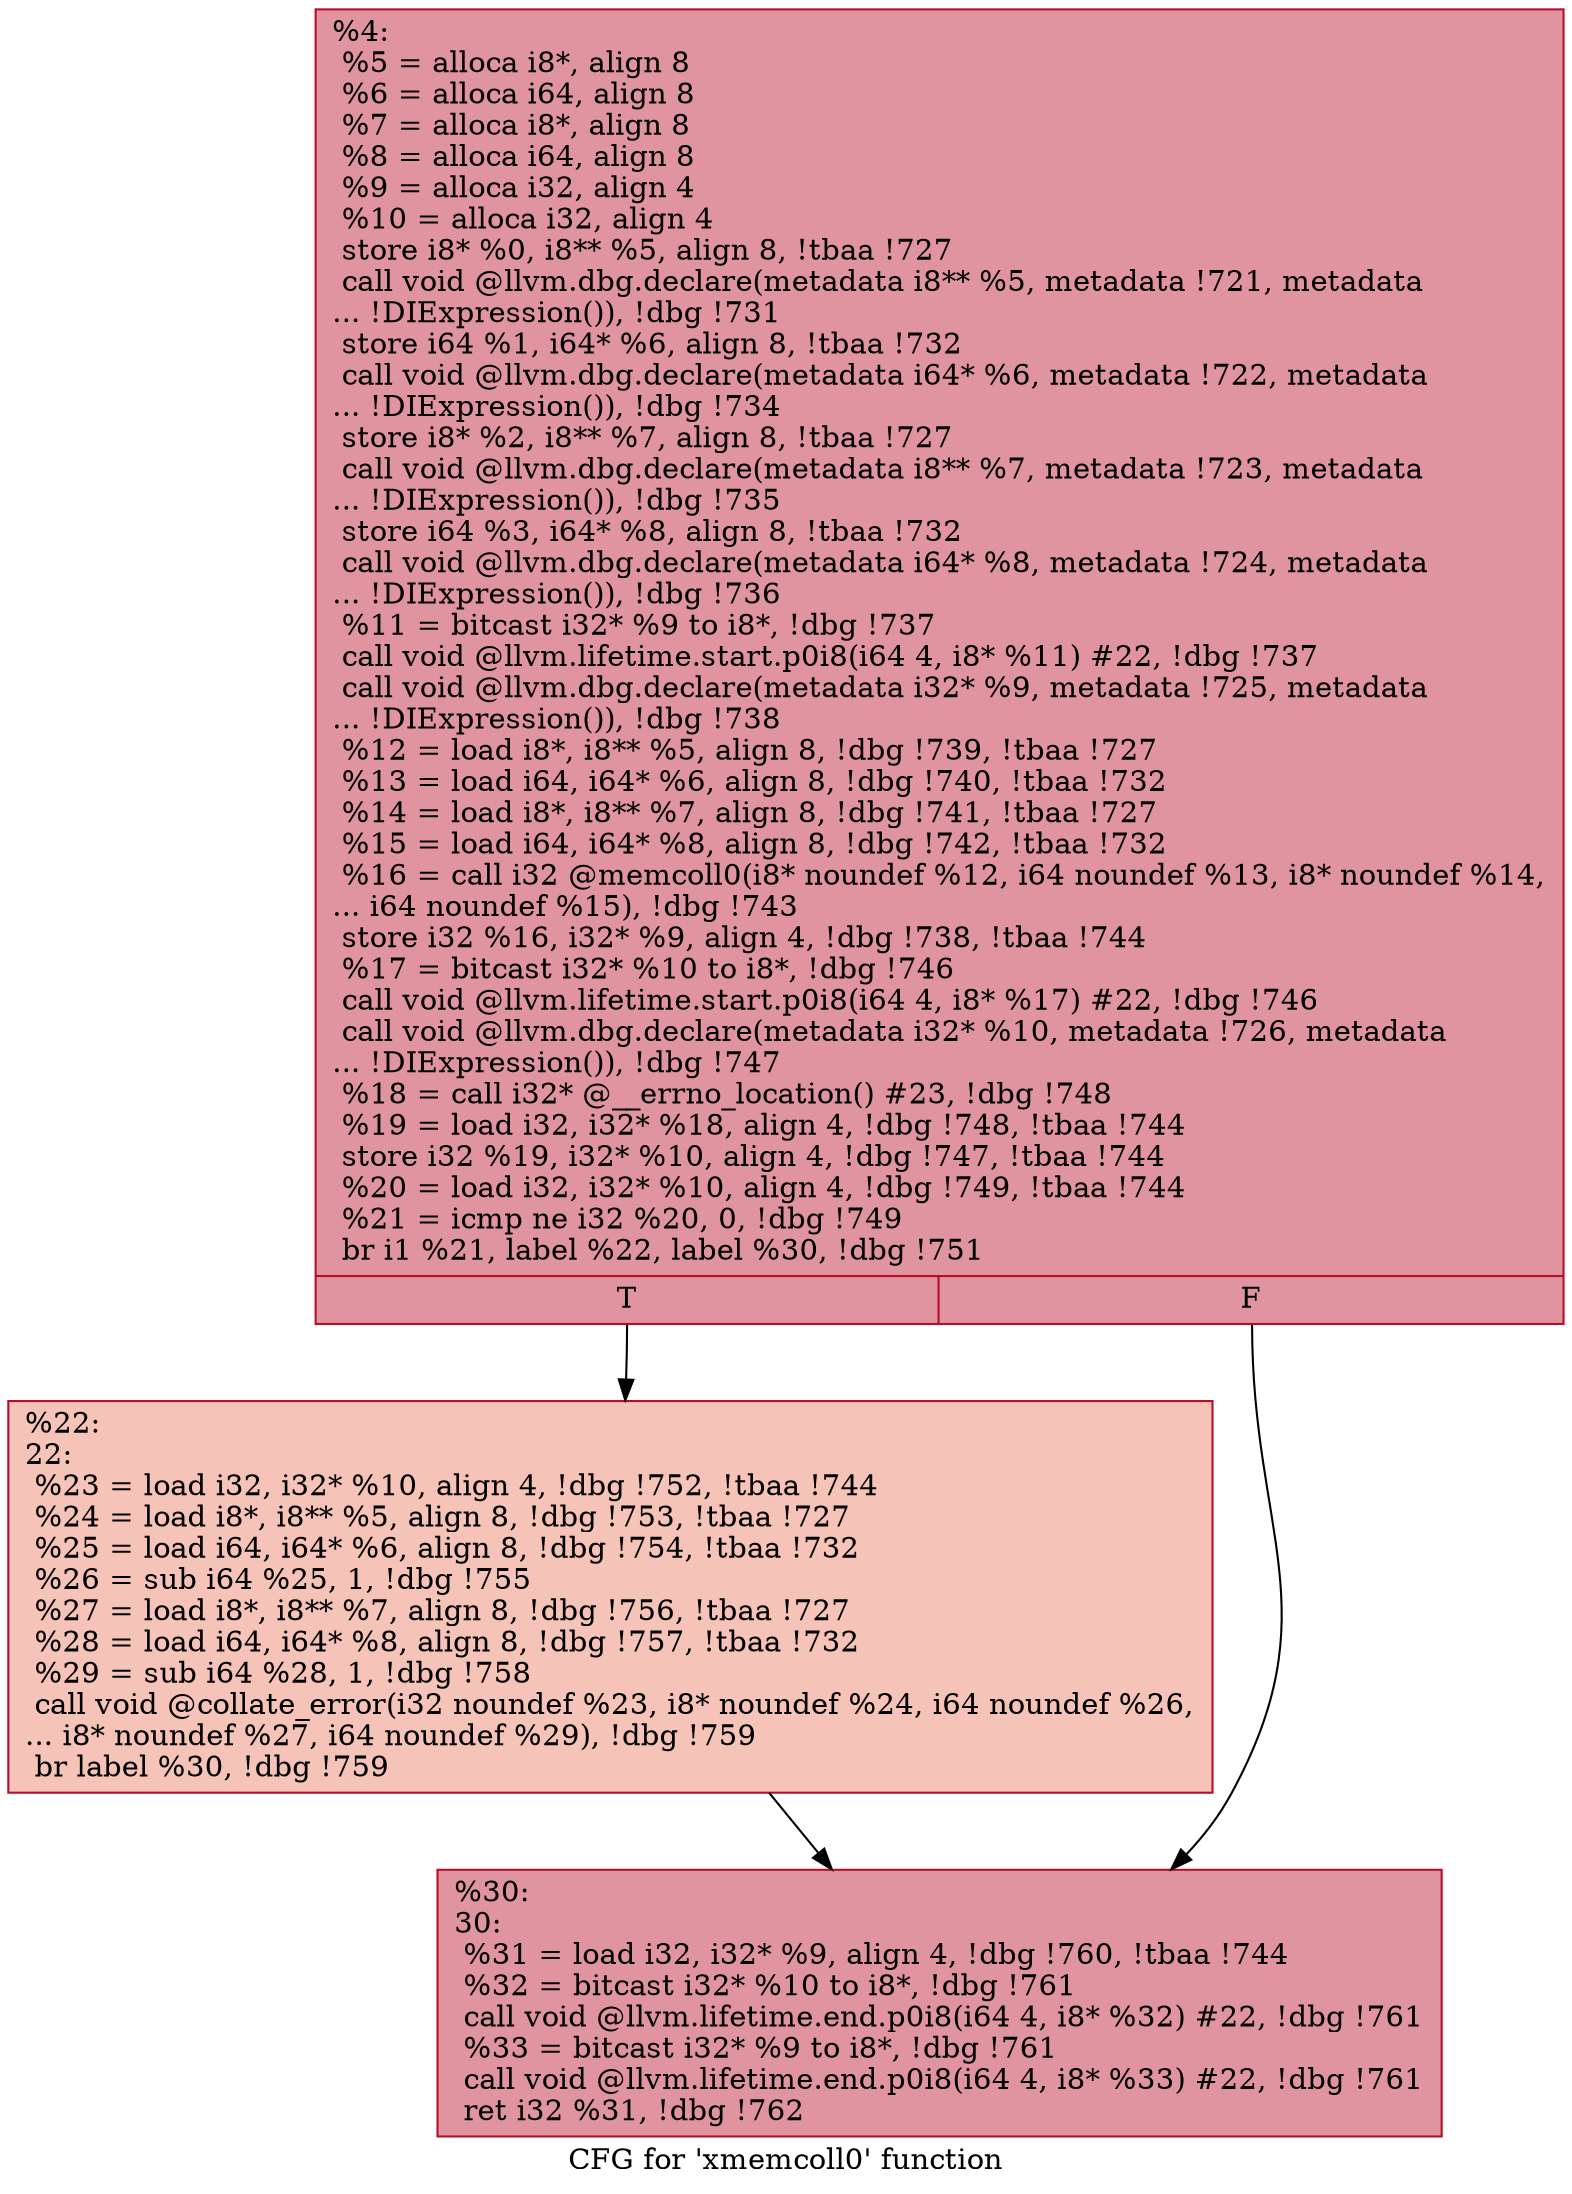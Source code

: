 digraph "CFG for 'xmemcoll0' function" {
	label="CFG for 'xmemcoll0' function";

	Node0x26a4a30 [shape=record,color="#b70d28ff", style=filled, fillcolor="#b70d2870",label="{%4:\l  %5 = alloca i8*, align 8\l  %6 = alloca i64, align 8\l  %7 = alloca i8*, align 8\l  %8 = alloca i64, align 8\l  %9 = alloca i32, align 4\l  %10 = alloca i32, align 4\l  store i8* %0, i8** %5, align 8, !tbaa !727\l  call void @llvm.dbg.declare(metadata i8** %5, metadata !721, metadata\l... !DIExpression()), !dbg !731\l  store i64 %1, i64* %6, align 8, !tbaa !732\l  call void @llvm.dbg.declare(metadata i64* %6, metadata !722, metadata\l... !DIExpression()), !dbg !734\l  store i8* %2, i8** %7, align 8, !tbaa !727\l  call void @llvm.dbg.declare(metadata i8** %7, metadata !723, metadata\l... !DIExpression()), !dbg !735\l  store i64 %3, i64* %8, align 8, !tbaa !732\l  call void @llvm.dbg.declare(metadata i64* %8, metadata !724, metadata\l... !DIExpression()), !dbg !736\l  %11 = bitcast i32* %9 to i8*, !dbg !737\l  call void @llvm.lifetime.start.p0i8(i64 4, i8* %11) #22, !dbg !737\l  call void @llvm.dbg.declare(metadata i32* %9, metadata !725, metadata\l... !DIExpression()), !dbg !738\l  %12 = load i8*, i8** %5, align 8, !dbg !739, !tbaa !727\l  %13 = load i64, i64* %6, align 8, !dbg !740, !tbaa !732\l  %14 = load i8*, i8** %7, align 8, !dbg !741, !tbaa !727\l  %15 = load i64, i64* %8, align 8, !dbg !742, !tbaa !732\l  %16 = call i32 @memcoll0(i8* noundef %12, i64 noundef %13, i8* noundef %14,\l... i64 noundef %15), !dbg !743\l  store i32 %16, i32* %9, align 4, !dbg !738, !tbaa !744\l  %17 = bitcast i32* %10 to i8*, !dbg !746\l  call void @llvm.lifetime.start.p0i8(i64 4, i8* %17) #22, !dbg !746\l  call void @llvm.dbg.declare(metadata i32* %10, metadata !726, metadata\l... !DIExpression()), !dbg !747\l  %18 = call i32* @__errno_location() #23, !dbg !748\l  %19 = load i32, i32* %18, align 4, !dbg !748, !tbaa !744\l  store i32 %19, i32* %10, align 4, !dbg !747, !tbaa !744\l  %20 = load i32, i32* %10, align 4, !dbg !749, !tbaa !744\l  %21 = icmp ne i32 %20, 0, !dbg !749\l  br i1 %21, label %22, label %30, !dbg !751\l|{<s0>T|<s1>F}}"];
	Node0x26a4a30:s0 -> Node0x26a4a80;
	Node0x26a4a30:s1 -> Node0x26a4ad0;
	Node0x26a4a80 [shape=record,color="#b70d28ff", style=filled, fillcolor="#e8765c70",label="{%22:\l22:                                               \l  %23 = load i32, i32* %10, align 4, !dbg !752, !tbaa !744\l  %24 = load i8*, i8** %5, align 8, !dbg !753, !tbaa !727\l  %25 = load i64, i64* %6, align 8, !dbg !754, !tbaa !732\l  %26 = sub i64 %25, 1, !dbg !755\l  %27 = load i8*, i8** %7, align 8, !dbg !756, !tbaa !727\l  %28 = load i64, i64* %8, align 8, !dbg !757, !tbaa !732\l  %29 = sub i64 %28, 1, !dbg !758\l  call void @collate_error(i32 noundef %23, i8* noundef %24, i64 noundef %26,\l... i8* noundef %27, i64 noundef %29), !dbg !759\l  br label %30, !dbg !759\l}"];
	Node0x26a4a80 -> Node0x26a4ad0;
	Node0x26a4ad0 [shape=record,color="#b70d28ff", style=filled, fillcolor="#b70d2870",label="{%30:\l30:                                               \l  %31 = load i32, i32* %9, align 4, !dbg !760, !tbaa !744\l  %32 = bitcast i32* %10 to i8*, !dbg !761\l  call void @llvm.lifetime.end.p0i8(i64 4, i8* %32) #22, !dbg !761\l  %33 = bitcast i32* %9 to i8*, !dbg !761\l  call void @llvm.lifetime.end.p0i8(i64 4, i8* %33) #22, !dbg !761\l  ret i32 %31, !dbg !762\l}"];
}
